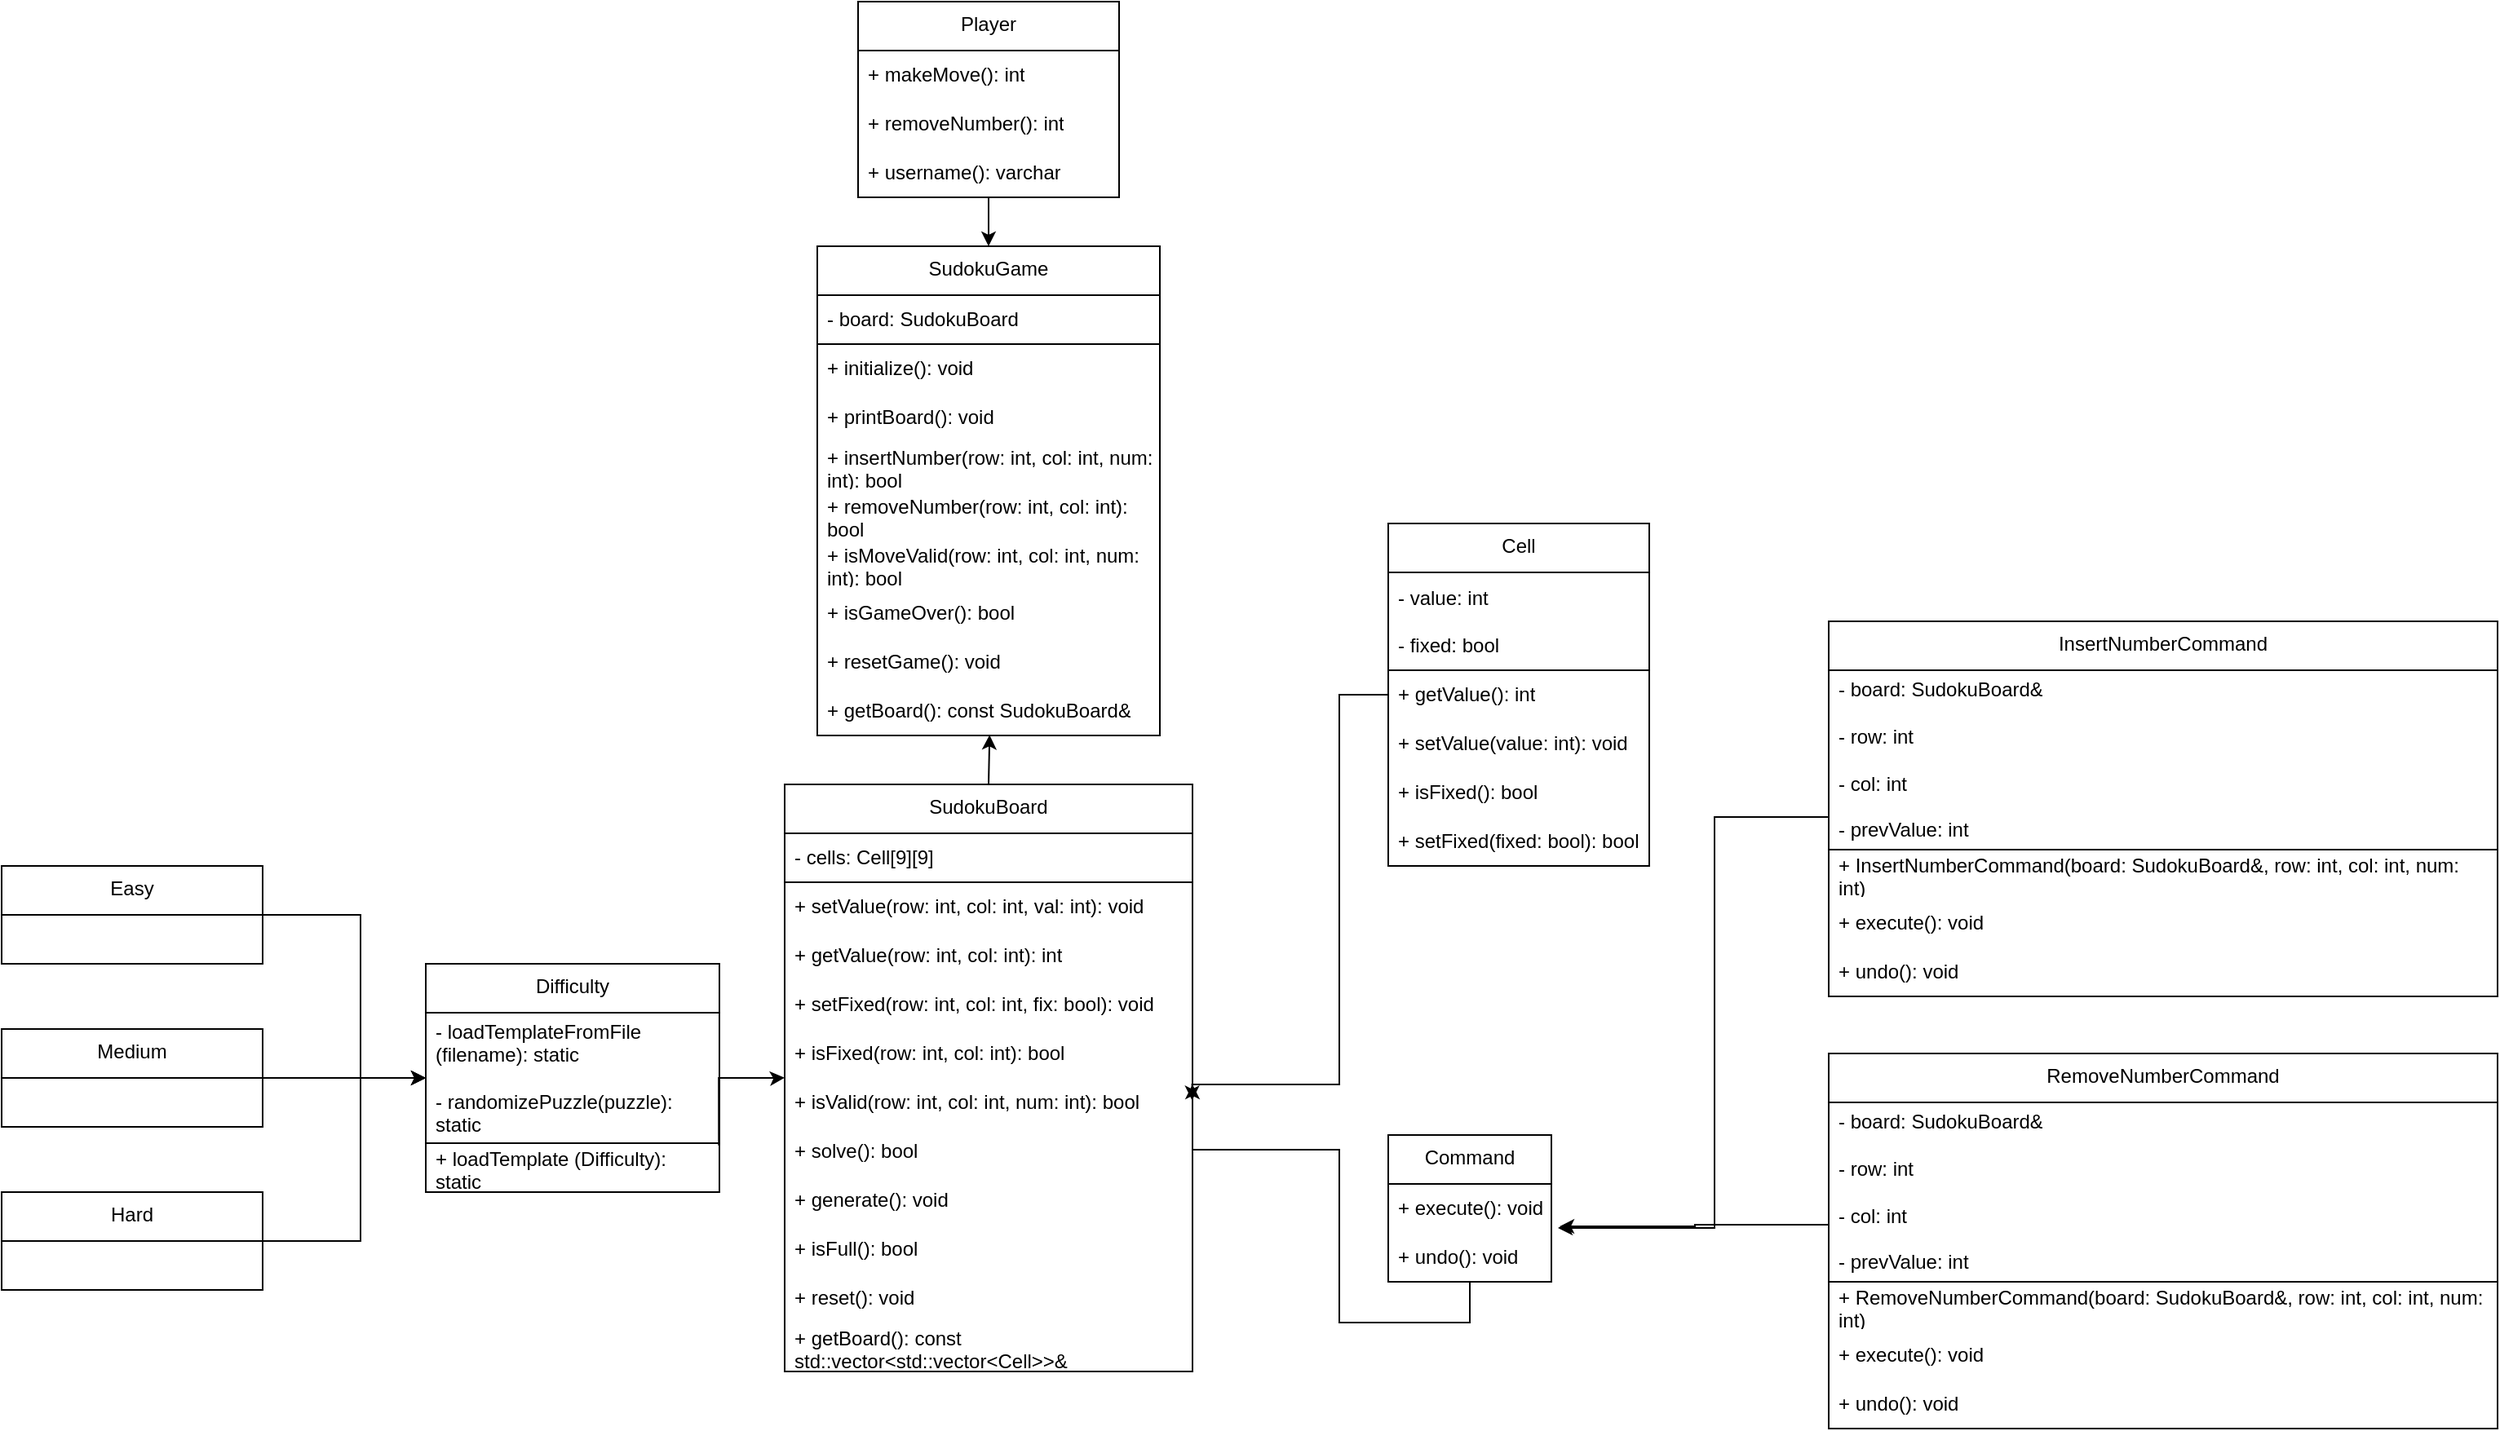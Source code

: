 <mxfile version="24.2.5" type="device">
  <diagram name="Page-1" id="e5P0mwS1AretYM7_nfTY">
    <mxGraphModel dx="2537" dy="962" grid="1" gridSize="10" guides="1" tooltips="1" connect="1" arrows="1" fold="1" page="1" pageScale="1" pageWidth="850" pageHeight="1100" math="0" shadow="0">
      <root>
        <mxCell id="0" />
        <mxCell id="1" parent="0" />
        <mxCell id="xzZsynwT2GMZLObQLCWg-26" value="" style="edgeStyle=orthogonalEdgeStyle;rounded=0;orthogonalLoop=1;jettySize=auto;html=1;exitX=0.5;exitY=0;exitDx=0;exitDy=0;entryX=0.503;entryY=0.989;entryDx=0;entryDy=0;entryPerimeter=0;" parent="1" source="xzZsynwT2GMZLObQLCWg-16" target="xzZsynwT2GMZLObQLCWg-14" edge="1">
          <mxGeometry relative="1" as="geometry">
            <mxPoint x="425" y="360" as="targetPoint" />
          </mxGeometry>
        </mxCell>
        <mxCell id="xzZsynwT2GMZLObQLCWg-1" value="SudokuGame" style="swimlane;fontStyle=0;childLayout=stackLayout;horizontal=1;startSize=30;horizontalStack=0;resizeParent=1;resizeParentMax=0;resizeLast=0;collapsible=1;marginBottom=0;whiteSpace=wrap;html=1;align=center;verticalAlign=top;" parent="1" vertex="1">
          <mxGeometry x="310" y="350" width="210" height="300" as="geometry">
            <mxRectangle x="280" y="50" width="60" height="30" as="alternateBounds" />
          </mxGeometry>
        </mxCell>
        <mxCell id="xzZsynwT2GMZLObQLCWg-2" value="- board: SudokuBoard" style="text;strokeColor=default;fillColor=none;align=left;verticalAlign=middle;spacingLeft=4;spacingRight=4;overflow=hidden;points=[[0,0.5],[1,0.5]];portConstraint=eastwest;rotatable=0;whiteSpace=wrap;html=1;" parent="xzZsynwT2GMZLObQLCWg-1" vertex="1">
          <mxGeometry y="30" width="210" height="30" as="geometry" />
        </mxCell>
        <mxCell id="xzZsynwT2GMZLObQLCWg-3" value="+ initialize(): void" style="text;strokeColor=none;fillColor=none;align=left;verticalAlign=middle;spacingLeft=4;spacingRight=4;overflow=hidden;points=[[0,0.5],[1,0.5]];portConstraint=eastwest;rotatable=0;whiteSpace=wrap;html=1;" parent="xzZsynwT2GMZLObQLCWg-1" vertex="1">
          <mxGeometry y="60" width="210" height="30" as="geometry" />
        </mxCell>
        <mxCell id="xzZsynwT2GMZLObQLCWg-4" value="+ printBoard(): void" style="text;strokeColor=none;fillColor=none;align=left;verticalAlign=middle;spacingLeft=4;spacingRight=4;overflow=hidden;points=[[0,0.5],[1,0.5]];portConstraint=eastwest;rotatable=0;whiteSpace=wrap;html=1;" parent="xzZsynwT2GMZLObQLCWg-1" vertex="1">
          <mxGeometry y="90" width="210" height="30" as="geometry" />
        </mxCell>
        <mxCell id="xzZsynwT2GMZLObQLCWg-9" value="+ insertNumber(row: int, col: int, num: int): bool" style="text;strokeColor=none;fillColor=none;align=left;verticalAlign=middle;spacingLeft=4;spacingRight=4;overflow=hidden;points=[[0,0.5],[1,0.5]];portConstraint=eastwest;rotatable=0;whiteSpace=wrap;html=1;" parent="xzZsynwT2GMZLObQLCWg-1" vertex="1">
          <mxGeometry y="120" width="210" height="30" as="geometry" />
        </mxCell>
        <mxCell id="xzZsynwT2GMZLObQLCWg-10" value="+ removeNumber(row: int, col: int): bool" style="text;strokeColor=none;fillColor=none;align=left;verticalAlign=middle;spacingLeft=4;spacingRight=4;overflow=hidden;points=[[0,0.5],[1,0.5]];portConstraint=eastwest;rotatable=0;whiteSpace=wrap;html=1;" parent="xzZsynwT2GMZLObQLCWg-1" vertex="1">
          <mxGeometry y="150" width="210" height="30" as="geometry" />
        </mxCell>
        <mxCell id="xzZsynwT2GMZLObQLCWg-11" value="+ isMoveValid(row: int, col: int, num: int): bool" style="text;strokeColor=none;fillColor=none;align=left;verticalAlign=middle;spacingLeft=4;spacingRight=4;overflow=hidden;points=[[0,0.5],[1,0.5]];portConstraint=eastwest;rotatable=0;whiteSpace=wrap;html=1;" parent="xzZsynwT2GMZLObQLCWg-1" vertex="1">
          <mxGeometry y="180" width="210" height="30" as="geometry" />
        </mxCell>
        <mxCell id="xzZsynwT2GMZLObQLCWg-12" value="+ isGameOver(): bool" style="text;strokeColor=none;fillColor=none;align=left;verticalAlign=middle;spacingLeft=4;spacingRight=4;overflow=hidden;points=[[0,0.5],[1,0.5]];portConstraint=eastwest;rotatable=0;whiteSpace=wrap;html=1;" parent="xzZsynwT2GMZLObQLCWg-1" vertex="1">
          <mxGeometry y="210" width="210" height="30" as="geometry" />
        </mxCell>
        <mxCell id="xzZsynwT2GMZLObQLCWg-13" value="+ resetGame(): void  " style="text;strokeColor=none;fillColor=none;align=left;verticalAlign=middle;spacingLeft=4;spacingRight=4;overflow=hidden;points=[[0,0.5],[1,0.5]];portConstraint=eastwest;rotatable=0;whiteSpace=wrap;html=1;" parent="xzZsynwT2GMZLObQLCWg-1" vertex="1">
          <mxGeometry y="240" width="210" height="30" as="geometry" />
        </mxCell>
        <mxCell id="xzZsynwT2GMZLObQLCWg-14" value="+ getBoard(): const SudokuBoard&amp;amp;    " style="text;strokeColor=none;fillColor=none;align=left;verticalAlign=middle;spacingLeft=4;spacingRight=4;overflow=hidden;points=[[0,0.5],[1,0.5]];portConstraint=eastwest;rotatable=0;whiteSpace=wrap;html=1;" parent="xzZsynwT2GMZLObQLCWg-1" vertex="1">
          <mxGeometry y="270" width="210" height="30" as="geometry" />
        </mxCell>
        <mxCell id="xzZsynwT2GMZLObQLCWg-37" value="" style="edgeStyle=orthogonalEdgeStyle;rounded=0;orthogonalLoop=1;jettySize=auto;html=1;exitX=0;exitY=0.5;exitDx=0;exitDy=0;entryX=0.999;entryY=0.459;entryDx=0;entryDy=0;entryPerimeter=0;" parent="1" source="xzZsynwT2GMZLObQLCWg-29" target="xzZsynwT2GMZLObQLCWg-22" edge="1">
          <mxGeometry relative="1" as="geometry">
            <mxPoint x="425" y="540" as="sourcePoint" />
            <mxPoint x="570" y="860" as="targetPoint" />
            <Array as="points">
              <mxPoint x="630" y="864" />
              <mxPoint x="540" y="864" />
            </Array>
          </mxGeometry>
        </mxCell>
        <mxCell id="xzZsynwT2GMZLObQLCWg-16" value="SudokuBoard" style="swimlane;fontStyle=0;childLayout=stackLayout;horizontal=1;startSize=30;horizontalStack=0;resizeParent=1;resizeParentMax=0;resizeLast=0;collapsible=1;marginBottom=0;whiteSpace=wrap;html=1;align=center;verticalAlign=top;" parent="1" vertex="1">
          <mxGeometry x="290" y="680" width="250" height="360" as="geometry">
            <mxRectangle x="60" y="100" width="60" height="30" as="alternateBounds" />
          </mxGeometry>
        </mxCell>
        <mxCell id="xzZsynwT2GMZLObQLCWg-17" value="- cells: Cell[9][9]  " style="text;strokeColor=default;fillColor=none;align=left;verticalAlign=middle;spacingLeft=4;spacingRight=4;overflow=hidden;points=[[0,0.5],[1,0.5]];portConstraint=eastwest;rotatable=0;whiteSpace=wrap;html=1;" parent="xzZsynwT2GMZLObQLCWg-16" vertex="1">
          <mxGeometry y="30" width="250" height="30" as="geometry" />
        </mxCell>
        <mxCell id="xzZsynwT2GMZLObQLCWg-18" value="+ setValue(row: int, col: int, val: int): void " style="text;strokeColor=none;fillColor=none;align=left;verticalAlign=middle;spacingLeft=4;spacingRight=4;overflow=hidden;points=[[0,0.5],[1,0.5]];portConstraint=eastwest;rotatable=0;whiteSpace=wrap;html=1;" parent="xzZsynwT2GMZLObQLCWg-16" vertex="1">
          <mxGeometry y="60" width="250" height="30" as="geometry" />
        </mxCell>
        <mxCell id="xzZsynwT2GMZLObQLCWg-19" value="+ getValue(row: int, col: int): int" style="text;strokeColor=none;fillColor=none;align=left;verticalAlign=middle;spacingLeft=4;spacingRight=4;overflow=hidden;points=[[0,0.5],[1,0.5]];portConstraint=eastwest;rotatable=0;whiteSpace=wrap;html=1;" parent="xzZsynwT2GMZLObQLCWg-16" vertex="1">
          <mxGeometry y="90" width="250" height="30" as="geometry" />
        </mxCell>
        <mxCell id="xzZsynwT2GMZLObQLCWg-20" value="+ setFixed(row: int, col: int, fix: bool): void" style="text;strokeColor=none;fillColor=none;align=left;verticalAlign=middle;spacingLeft=4;spacingRight=4;overflow=hidden;points=[[0,0.5],[1,0.5]];portConstraint=eastwest;rotatable=0;whiteSpace=wrap;html=1;" parent="xzZsynwT2GMZLObQLCWg-16" vertex="1">
          <mxGeometry y="120" width="250" height="30" as="geometry" />
        </mxCell>
        <mxCell id="xzZsynwT2GMZLObQLCWg-21" value="+ isFixed(row: int, col: int): bool" style="text;strokeColor=none;fillColor=none;align=left;verticalAlign=middle;spacingLeft=4;spacingRight=4;overflow=hidden;points=[[0,0.5],[1,0.5]];portConstraint=eastwest;rotatable=0;whiteSpace=wrap;html=1;" parent="xzZsynwT2GMZLObQLCWg-16" vertex="1">
          <mxGeometry y="150" width="250" height="30" as="geometry" />
        </mxCell>
        <mxCell id="xzZsynwT2GMZLObQLCWg-22" value="+ isValid(row: int, col: int, num: int): bool" style="text;strokeColor=none;fillColor=none;align=left;verticalAlign=middle;spacingLeft=4;spacingRight=4;overflow=hidden;points=[[0,0.5],[1,0.5]];portConstraint=eastwest;rotatable=0;whiteSpace=wrap;html=1;" parent="xzZsynwT2GMZLObQLCWg-16" vertex="1">
          <mxGeometry y="180" width="250" height="30" as="geometry" />
        </mxCell>
        <mxCell id="bWnCQw81uDB-CjE1z5YF-3" value="+ solve(): bool" style="text;strokeColor=none;fillColor=none;align=left;verticalAlign=middle;spacingLeft=4;spacingRight=4;overflow=hidden;points=[[0,0.5],[1,0.5]];portConstraint=eastwest;rotatable=0;whiteSpace=wrap;html=1;" parent="xzZsynwT2GMZLObQLCWg-16" vertex="1">
          <mxGeometry y="210" width="250" height="30" as="geometry" />
        </mxCell>
        <mxCell id="bWnCQw81uDB-CjE1z5YF-4" value="+ generate(): void" style="text;strokeColor=none;fillColor=none;align=left;verticalAlign=middle;spacingLeft=4;spacingRight=4;overflow=hidden;points=[[0,0.5],[1,0.5]];portConstraint=eastwest;rotatable=0;whiteSpace=wrap;html=1;" parent="xzZsynwT2GMZLObQLCWg-16" vertex="1">
          <mxGeometry y="240" width="250" height="30" as="geometry" />
        </mxCell>
        <mxCell id="bWnCQw81uDB-CjE1z5YF-5" value="+ isFull(): bool" style="text;strokeColor=none;fillColor=none;align=left;verticalAlign=middle;spacingLeft=4;spacingRight=4;overflow=hidden;points=[[0,0.5],[1,0.5]];portConstraint=eastwest;rotatable=0;whiteSpace=wrap;html=1;" parent="xzZsynwT2GMZLObQLCWg-16" vertex="1">
          <mxGeometry y="270" width="250" height="30" as="geometry" />
        </mxCell>
        <mxCell id="bWnCQw81uDB-CjE1z5YF-6" value="+ reset(): void" style="text;strokeColor=none;fillColor=none;align=left;verticalAlign=middle;spacingLeft=4;spacingRight=4;overflow=hidden;points=[[0,0.5],[1,0.5]];portConstraint=eastwest;rotatable=0;whiteSpace=wrap;html=1;" parent="xzZsynwT2GMZLObQLCWg-16" vertex="1">
          <mxGeometry y="300" width="250" height="30" as="geometry" />
        </mxCell>
        <mxCell id="bWnCQw81uDB-CjE1z5YF-7" value="+ getBoard(): const std::vector&amp;lt;std::vector&amp;lt;Cell&amp;gt;&amp;gt;&amp;amp;" style="text;strokeColor=none;fillColor=none;align=left;verticalAlign=middle;spacingLeft=4;spacingRight=4;overflow=hidden;points=[[0,0.5],[1,0.5]];portConstraint=eastwest;rotatable=0;whiteSpace=wrap;html=1;" parent="xzZsynwT2GMZLObQLCWg-16" vertex="1">
          <mxGeometry y="330" width="250" height="30" as="geometry" />
        </mxCell>
        <mxCell id="xzZsynwT2GMZLObQLCWg-27" value="Cell" style="swimlane;fontStyle=0;childLayout=stackLayout;horizontal=1;startSize=30;horizontalStack=0;resizeParent=1;resizeParentMax=0;resizeLast=0;collapsible=1;marginBottom=0;whiteSpace=wrap;html=1;align=center;verticalAlign=top;strokeColor=default;" parent="1" vertex="1">
          <mxGeometry x="660" y="520" width="160" height="210" as="geometry">
            <mxRectangle x="60" y="100" width="60" height="30" as="alternateBounds" />
          </mxGeometry>
        </mxCell>
        <mxCell id="xzZsynwT2GMZLObQLCWg-28" value="- value: int&lt;div&gt;&lt;br&gt;&lt;div&gt;- fixed: bool&lt;/div&gt;&lt;/div&gt;" style="text;strokeColor=default;fillColor=none;align=left;verticalAlign=middle;spacingLeft=4;spacingRight=4;overflow=hidden;points=[[0,0.5],[1,0.5]];portConstraint=eastwest;rotatable=0;whiteSpace=wrap;html=1;" parent="xzZsynwT2GMZLObQLCWg-27" vertex="1">
          <mxGeometry y="30" width="160" height="60" as="geometry" />
        </mxCell>
        <mxCell id="xzZsynwT2GMZLObQLCWg-29" value="+ getValue(): int" style="text;strokeColor=none;fillColor=none;align=left;verticalAlign=middle;spacingLeft=4;spacingRight=4;overflow=hidden;points=[[0,0.5],[1,0.5]];portConstraint=eastwest;rotatable=0;whiteSpace=wrap;html=1;perimeterSpacing=0;" parent="xzZsynwT2GMZLObQLCWg-27" vertex="1">
          <mxGeometry y="90" width="160" height="30" as="geometry" />
        </mxCell>
        <mxCell id="xzZsynwT2GMZLObQLCWg-30" value="+ setValue(value: int): void" style="text;strokeColor=none;fillColor=none;align=left;verticalAlign=middle;spacingLeft=4;spacingRight=4;overflow=hidden;points=[[0,0.5],[1,0.5]];portConstraint=eastwest;rotatable=0;whiteSpace=wrap;html=1;" parent="xzZsynwT2GMZLObQLCWg-27" vertex="1">
          <mxGeometry y="120" width="160" height="30" as="geometry" />
        </mxCell>
        <mxCell id="xzZsynwT2GMZLObQLCWg-31" value="+ isFixed(): bool" style="text;strokeColor=none;fillColor=none;align=left;verticalAlign=middle;spacingLeft=4;spacingRight=4;overflow=hidden;points=[[0,0.5],[1,0.5]];portConstraint=eastwest;rotatable=0;whiteSpace=wrap;html=1;" parent="xzZsynwT2GMZLObQLCWg-27" vertex="1">
          <mxGeometry y="150" width="160" height="30" as="geometry" />
        </mxCell>
        <mxCell id="xzZsynwT2GMZLObQLCWg-32" value="+ setFixed(fixed: bool): bool" style="text;strokeColor=none;fillColor=none;align=left;verticalAlign=middle;spacingLeft=4;spacingRight=4;overflow=hidden;points=[[0,0.5],[1,0.5]];portConstraint=eastwest;rotatable=0;whiteSpace=wrap;html=1;" parent="xzZsynwT2GMZLObQLCWg-27" vertex="1">
          <mxGeometry y="180" width="160" height="30" as="geometry" />
        </mxCell>
        <mxCell id="9MwdnJEaXtck9jZUWyWN-26" style="edgeStyle=orthogonalEdgeStyle;rounded=0;orthogonalLoop=1;jettySize=auto;html=1;entryX=0.5;entryY=0;entryDx=0;entryDy=0;" edge="1" parent="1" source="bWnCQw81uDB-CjE1z5YF-8" target="xzZsynwT2GMZLObQLCWg-1">
          <mxGeometry relative="1" as="geometry" />
        </mxCell>
        <mxCell id="bWnCQw81uDB-CjE1z5YF-8" value="Player" style="swimlane;fontStyle=0;childLayout=stackLayout;horizontal=1;startSize=30;horizontalStack=0;resizeParent=1;resizeParentMax=0;resizeLast=0;collapsible=1;marginBottom=0;whiteSpace=wrap;html=1;align=center;verticalAlign=top;strokeColor=default;" parent="1" vertex="1">
          <mxGeometry x="335" y="200" width="160" height="120" as="geometry">
            <mxRectangle x="60" y="100" width="60" height="30" as="alternateBounds" />
          </mxGeometry>
        </mxCell>
        <mxCell id="bWnCQw81uDB-CjE1z5YF-10" value="+ makeMove(): int" style="text;strokeColor=none;fillColor=none;align=left;verticalAlign=middle;spacingLeft=4;spacingRight=4;overflow=hidden;points=[[0,0.5],[1,0.5]];portConstraint=eastwest;rotatable=0;whiteSpace=wrap;html=1;perimeterSpacing=0;" parent="bWnCQw81uDB-CjE1z5YF-8" vertex="1">
          <mxGeometry y="30" width="160" height="30" as="geometry" />
        </mxCell>
        <mxCell id="bWnCQw81uDB-CjE1z5YF-11" value="+ removeNumber(): int" style="text;strokeColor=none;fillColor=none;align=left;verticalAlign=middle;spacingLeft=4;spacingRight=4;overflow=hidden;points=[[0,0.5],[1,0.5]];portConstraint=eastwest;rotatable=0;whiteSpace=wrap;html=1;" parent="bWnCQw81uDB-CjE1z5YF-8" vertex="1">
          <mxGeometry y="60" width="160" height="30" as="geometry" />
        </mxCell>
        <mxCell id="9MwdnJEaXtck9jZUWyWN-21" value="+ username(): varchar" style="text;strokeColor=none;fillColor=none;align=left;verticalAlign=middle;spacingLeft=4;spacingRight=4;overflow=hidden;points=[[0,0.5],[1,0.5]];portConstraint=eastwest;rotatable=0;whiteSpace=wrap;html=1;" vertex="1" parent="bWnCQw81uDB-CjE1z5YF-8">
          <mxGeometry y="90" width="160" height="30" as="geometry" />
        </mxCell>
        <mxCell id="9MwdnJEaXtck9jZUWyWN-2" value="Difficulty" style="swimlane;fontStyle=0;childLayout=stackLayout;horizontal=1;startSize=30;horizontalStack=0;resizeParent=1;resizeParentMax=0;resizeLast=0;collapsible=1;marginBottom=0;whiteSpace=wrap;html=1;align=center;verticalAlign=top;strokeColor=default;" vertex="1" parent="1">
          <mxGeometry x="70" y="790" width="180" height="140" as="geometry">
            <mxRectangle x="60" y="100" width="60" height="30" as="alternateBounds" />
          </mxGeometry>
        </mxCell>
        <mxCell id="9MwdnJEaXtck9jZUWyWN-3" value="- loadTemplateFromFile (filename): static&lt;div&gt;&lt;br&gt;&lt;div&gt;- randomizePuzzle(puzzle): static&lt;/div&gt;&lt;/div&gt;" style="text;strokeColor=default;fillColor=none;align=left;verticalAlign=middle;spacingLeft=4;spacingRight=4;overflow=hidden;points=[[0,0.5],[1,0.5]];portConstraint=eastwest;rotatable=0;whiteSpace=wrap;html=1;" vertex="1" parent="9MwdnJEaXtck9jZUWyWN-2">
          <mxGeometry y="30" width="180" height="80" as="geometry" />
        </mxCell>
        <mxCell id="9MwdnJEaXtck9jZUWyWN-4" value="+ loadTemplate (Difficulty): static" style="text;strokeColor=none;fillColor=none;align=left;verticalAlign=middle;spacingLeft=4;spacingRight=4;overflow=hidden;points=[[0,0.5],[1,0.5]];portConstraint=eastwest;rotatable=0;whiteSpace=wrap;html=1;perimeterSpacing=0;" vertex="1" parent="9MwdnJEaXtck9jZUWyWN-2">
          <mxGeometry y="110" width="180" height="30" as="geometry" />
        </mxCell>
        <mxCell id="9MwdnJEaXtck9jZUWyWN-8" style="edgeStyle=orthogonalEdgeStyle;rounded=0;orthogonalLoop=1;jettySize=auto;html=1;exitX=0.998;exitY=0.044;exitDx=0;exitDy=0;exitPerimeter=0;entryX=0;entryY=0.996;entryDx=0;entryDy=0;entryPerimeter=0;" edge="1" parent="1" source="9MwdnJEaXtck9jZUWyWN-4" target="xzZsynwT2GMZLObQLCWg-21">
          <mxGeometry relative="1" as="geometry">
            <mxPoint x="270" y="850" as="targetPoint" />
            <Array as="points">
              <mxPoint x="250" y="860" />
              <mxPoint x="288" y="860" />
            </Array>
          </mxGeometry>
        </mxCell>
        <mxCell id="9MwdnJEaXtck9jZUWyWN-55" style="edgeStyle=orthogonalEdgeStyle;rounded=0;orthogonalLoop=1;jettySize=auto;html=1;entryX=0;entryY=0.5;entryDx=0;entryDy=0;" edge="1" parent="1" source="9MwdnJEaXtck9jZUWyWN-9" target="9MwdnJEaXtck9jZUWyWN-3">
          <mxGeometry relative="1" as="geometry">
            <Array as="points">
              <mxPoint x="30" y="760" />
              <mxPoint x="30" y="860" />
            </Array>
          </mxGeometry>
        </mxCell>
        <mxCell id="9MwdnJEaXtck9jZUWyWN-9" value="Easy" style="swimlane;fontStyle=0;childLayout=stackLayout;horizontal=1;startSize=30;horizontalStack=0;resizeParent=1;resizeParentMax=0;resizeLast=0;collapsible=1;marginBottom=0;whiteSpace=wrap;html=1;align=center;verticalAlign=top;strokeColor=default;" vertex="1" parent="1">
          <mxGeometry x="-190" y="730" width="160" height="60" as="geometry">
            <mxRectangle x="60" y="100" width="60" height="30" as="alternateBounds" />
          </mxGeometry>
        </mxCell>
        <mxCell id="9MwdnJEaXtck9jZUWyWN-57" style="edgeStyle=orthogonalEdgeStyle;rounded=0;orthogonalLoop=1;jettySize=auto;html=1;entryX=0;entryY=0.5;entryDx=0;entryDy=0;" edge="1" parent="1" source="9MwdnJEaXtck9jZUWyWN-16" target="9MwdnJEaXtck9jZUWyWN-3">
          <mxGeometry relative="1" as="geometry" />
        </mxCell>
        <mxCell id="9MwdnJEaXtck9jZUWyWN-16" value="Medium" style="swimlane;fontStyle=0;childLayout=stackLayout;horizontal=1;startSize=30;horizontalStack=0;resizeParent=1;resizeParentMax=0;resizeLast=0;collapsible=1;marginBottom=0;whiteSpace=wrap;html=1;align=center;verticalAlign=top;strokeColor=default;" vertex="1" parent="1">
          <mxGeometry x="-190" y="830" width="160" height="60" as="geometry">
            <mxRectangle x="60" y="100" width="60" height="30" as="alternateBounds" />
          </mxGeometry>
        </mxCell>
        <mxCell id="9MwdnJEaXtck9jZUWyWN-58" style="edgeStyle=orthogonalEdgeStyle;rounded=0;orthogonalLoop=1;jettySize=auto;html=1;entryX=0;entryY=0.5;entryDx=0;entryDy=0;" edge="1" parent="1" source="9MwdnJEaXtck9jZUWyWN-18" target="9MwdnJEaXtck9jZUWyWN-3">
          <mxGeometry relative="1" as="geometry">
            <Array as="points">
              <mxPoint x="30" y="960" />
              <mxPoint x="30" y="860" />
            </Array>
          </mxGeometry>
        </mxCell>
        <mxCell id="9MwdnJEaXtck9jZUWyWN-18" value="Hard" style="swimlane;fontStyle=0;childLayout=stackLayout;horizontal=1;startSize=30;horizontalStack=0;resizeParent=1;resizeParentMax=0;resizeLast=0;collapsible=1;marginBottom=0;whiteSpace=wrap;html=1;align=center;verticalAlign=top;strokeColor=default;" vertex="1" parent="1">
          <mxGeometry x="-190" y="930" width="160" height="60" as="geometry">
            <mxRectangle x="60" y="100" width="60" height="30" as="alternateBounds" />
          </mxGeometry>
        </mxCell>
        <mxCell id="9MwdnJEaXtck9jZUWyWN-34" value="Command" style="swimlane;fontStyle=0;childLayout=stackLayout;horizontal=1;startSize=30;horizontalStack=0;resizeParent=1;resizeParentMax=0;resizeLast=0;collapsible=1;marginBottom=0;whiteSpace=wrap;html=1;align=center;verticalAlign=top;strokeColor=default;" vertex="1" parent="1">
          <mxGeometry x="660" y="895" width="100" height="90" as="geometry">
            <mxRectangle x="60" y="100" width="60" height="30" as="alternateBounds" />
          </mxGeometry>
        </mxCell>
        <mxCell id="9MwdnJEaXtck9jZUWyWN-36" value="+ execute(): void" style="text;strokeColor=none;fillColor=none;align=left;verticalAlign=middle;spacingLeft=4;spacingRight=4;overflow=hidden;points=[[0,0.5],[1,0.5]];portConstraint=eastwest;rotatable=0;whiteSpace=wrap;html=1;perimeterSpacing=0;" vertex="1" parent="9MwdnJEaXtck9jZUWyWN-34">
          <mxGeometry y="30" width="100" height="30" as="geometry" />
        </mxCell>
        <mxCell id="9MwdnJEaXtck9jZUWyWN-37" value="+ undo(): void" style="text;strokeColor=none;fillColor=none;align=left;verticalAlign=middle;spacingLeft=4;spacingRight=4;overflow=hidden;points=[[0,0.5],[1,0.5]];portConstraint=eastwest;rotatable=0;whiteSpace=wrap;html=1;" vertex="1" parent="9MwdnJEaXtck9jZUWyWN-34">
          <mxGeometry y="60" width="100" height="30" as="geometry" />
        </mxCell>
        <mxCell id="9MwdnJEaXtck9jZUWyWN-38" style="edgeStyle=orthogonalEdgeStyle;rounded=0;orthogonalLoop=1;jettySize=auto;html=1;entryX=1;entryY=0.133;entryDx=0;entryDy=0;entryPerimeter=0;" edge="1" parent="1" source="9MwdnJEaXtck9jZUWyWN-34" target="xzZsynwT2GMZLObQLCWg-22">
          <mxGeometry relative="1" as="geometry">
            <Array as="points">
              <mxPoint x="630" y="1010" />
              <mxPoint x="630" y="904" />
            </Array>
          </mxGeometry>
        </mxCell>
        <mxCell id="9MwdnJEaXtck9jZUWyWN-42" value="InsertNumberCommand" style="swimlane;fontStyle=0;childLayout=stackLayout;horizontal=1;startSize=30;horizontalStack=0;resizeParent=1;resizeParentMax=0;resizeLast=0;collapsible=1;marginBottom=0;whiteSpace=wrap;html=1;align=center;verticalAlign=top;strokeColor=default;" vertex="1" parent="1">
          <mxGeometry x="930" y="580" width="410" height="230" as="geometry">
            <mxRectangle x="60" y="100" width="60" height="30" as="alternateBounds" />
          </mxGeometry>
        </mxCell>
        <mxCell id="9MwdnJEaXtck9jZUWyWN-43" value="- board: SudokuBoard&amp;amp;&lt;div&gt;&lt;br&gt;&lt;div&gt;- row: int&lt;br&gt;&lt;/div&gt;&lt;div&gt;&lt;br&gt;&lt;/div&gt;&lt;div&gt;- col: int&lt;br&gt;&lt;/div&gt;&lt;div&gt;&lt;br&gt;&lt;/div&gt;&lt;div&gt;- prevValue: int&lt;br&gt;&lt;/div&gt;&lt;/div&gt;" style="text;strokeColor=default;fillColor=none;align=left;verticalAlign=middle;spacingLeft=4;spacingRight=4;overflow=hidden;points=[[0,0.5],[1,0.5]];portConstraint=eastwest;rotatable=0;whiteSpace=wrap;html=1;" vertex="1" parent="9MwdnJEaXtck9jZUWyWN-42">
          <mxGeometry y="30" width="410" height="110" as="geometry" />
        </mxCell>
        <mxCell id="9MwdnJEaXtck9jZUWyWN-44" value="+ InsertNumberCommand(board: SudokuBoard&amp;amp;, row: int, col: int, num: int)" style="text;strokeColor=none;fillColor=none;align=left;verticalAlign=middle;spacingLeft=4;spacingRight=4;overflow=hidden;points=[[0,0.5],[1,0.5]];portConstraint=eastwest;rotatable=0;whiteSpace=wrap;html=1;perimeterSpacing=0;" vertex="1" parent="9MwdnJEaXtck9jZUWyWN-42">
          <mxGeometry y="140" width="410" height="30" as="geometry" />
        </mxCell>
        <mxCell id="9MwdnJEaXtck9jZUWyWN-45" value="+ execute(): void" style="text;strokeColor=none;fillColor=none;align=left;verticalAlign=middle;spacingLeft=4;spacingRight=4;overflow=hidden;points=[[0,0.5],[1,0.5]];portConstraint=eastwest;rotatable=0;whiteSpace=wrap;html=1;" vertex="1" parent="9MwdnJEaXtck9jZUWyWN-42">
          <mxGeometry y="170" width="410" height="30" as="geometry" />
        </mxCell>
        <mxCell id="9MwdnJEaXtck9jZUWyWN-46" value="+ undo(): void" style="text;strokeColor=none;fillColor=none;align=left;verticalAlign=middle;spacingLeft=4;spacingRight=4;overflow=hidden;points=[[0,0.5],[1,0.5]];portConstraint=eastwest;rotatable=0;whiteSpace=wrap;html=1;" vertex="1" parent="9MwdnJEaXtck9jZUWyWN-42">
          <mxGeometry y="200" width="410" height="30" as="geometry" />
        </mxCell>
        <mxCell id="9MwdnJEaXtck9jZUWyWN-48" style="edgeStyle=orthogonalEdgeStyle;rounded=0;orthogonalLoop=1;jettySize=auto;html=1;entryX=1.04;entryY=0.9;entryDx=0;entryDy=0;entryPerimeter=0;" edge="1" parent="1" source="9MwdnJEaXtck9jZUWyWN-42" target="9MwdnJEaXtck9jZUWyWN-36">
          <mxGeometry relative="1" as="geometry">
            <Array as="points">
              <mxPoint x="860" y="700" />
              <mxPoint x="860" y="952" />
            </Array>
          </mxGeometry>
        </mxCell>
        <mxCell id="9MwdnJEaXtck9jZUWyWN-49" value="RemoveNumberCommand" style="swimlane;fontStyle=0;childLayout=stackLayout;horizontal=1;startSize=30;horizontalStack=0;resizeParent=1;resizeParentMax=0;resizeLast=0;collapsible=1;marginBottom=0;whiteSpace=wrap;html=1;align=center;verticalAlign=top;strokeColor=default;" vertex="1" parent="1">
          <mxGeometry x="930" y="845" width="410" height="230" as="geometry">
            <mxRectangle x="60" y="100" width="60" height="30" as="alternateBounds" />
          </mxGeometry>
        </mxCell>
        <mxCell id="9MwdnJEaXtck9jZUWyWN-50" value="- board: SudokuBoard&amp;amp;&lt;div&gt;&lt;br&gt;&lt;div&gt;- row: int&lt;br&gt;&lt;/div&gt;&lt;div&gt;&lt;br&gt;&lt;/div&gt;&lt;div&gt;- col: int&lt;br&gt;&lt;/div&gt;&lt;div&gt;&lt;br&gt;&lt;/div&gt;&lt;div&gt;- prevValue: int&lt;br&gt;&lt;/div&gt;&lt;/div&gt;" style="text;strokeColor=default;fillColor=none;align=left;verticalAlign=middle;spacingLeft=4;spacingRight=4;overflow=hidden;points=[[0,0.5],[1,0.5]];portConstraint=eastwest;rotatable=0;whiteSpace=wrap;html=1;" vertex="1" parent="9MwdnJEaXtck9jZUWyWN-49">
          <mxGeometry y="30" width="410" height="110" as="geometry" />
        </mxCell>
        <mxCell id="9MwdnJEaXtck9jZUWyWN-51" value="+ RemoveNumberCommand(board: SudokuBoard&amp;amp;, row: int, col: int, num: int)" style="text;strokeColor=none;fillColor=none;align=left;verticalAlign=middle;spacingLeft=4;spacingRight=4;overflow=hidden;points=[[0,0.5],[1,0.5]];portConstraint=eastwest;rotatable=0;whiteSpace=wrap;html=1;perimeterSpacing=0;" vertex="1" parent="9MwdnJEaXtck9jZUWyWN-49">
          <mxGeometry y="140" width="410" height="30" as="geometry" />
        </mxCell>
        <mxCell id="9MwdnJEaXtck9jZUWyWN-52" value="+ execute(): void" style="text;strokeColor=none;fillColor=none;align=left;verticalAlign=middle;spacingLeft=4;spacingRight=4;overflow=hidden;points=[[0,0.5],[1,0.5]];portConstraint=eastwest;rotatable=0;whiteSpace=wrap;html=1;" vertex="1" parent="9MwdnJEaXtck9jZUWyWN-49">
          <mxGeometry y="170" width="410" height="30" as="geometry" />
        </mxCell>
        <mxCell id="9MwdnJEaXtck9jZUWyWN-53" value="+ undo(): void" style="text;strokeColor=none;fillColor=none;align=left;verticalAlign=middle;spacingLeft=4;spacingRight=4;overflow=hidden;points=[[0,0.5],[1,0.5]];portConstraint=eastwest;rotatable=0;whiteSpace=wrap;html=1;" vertex="1" parent="9MwdnJEaXtck9jZUWyWN-49">
          <mxGeometry y="200" width="410" height="30" as="geometry" />
        </mxCell>
        <mxCell id="9MwdnJEaXtck9jZUWyWN-54" style="edgeStyle=orthogonalEdgeStyle;rounded=0;orthogonalLoop=1;jettySize=auto;html=1;entryX=1.05;entryY=-0.133;entryDx=0;entryDy=0;entryPerimeter=0;" edge="1" parent="1" source="9MwdnJEaXtck9jZUWyWN-49" target="9MwdnJEaXtck9jZUWyWN-37">
          <mxGeometry relative="1" as="geometry">
            <Array as="points">
              <mxPoint x="848" y="950" />
            </Array>
          </mxGeometry>
        </mxCell>
      </root>
    </mxGraphModel>
  </diagram>
</mxfile>

